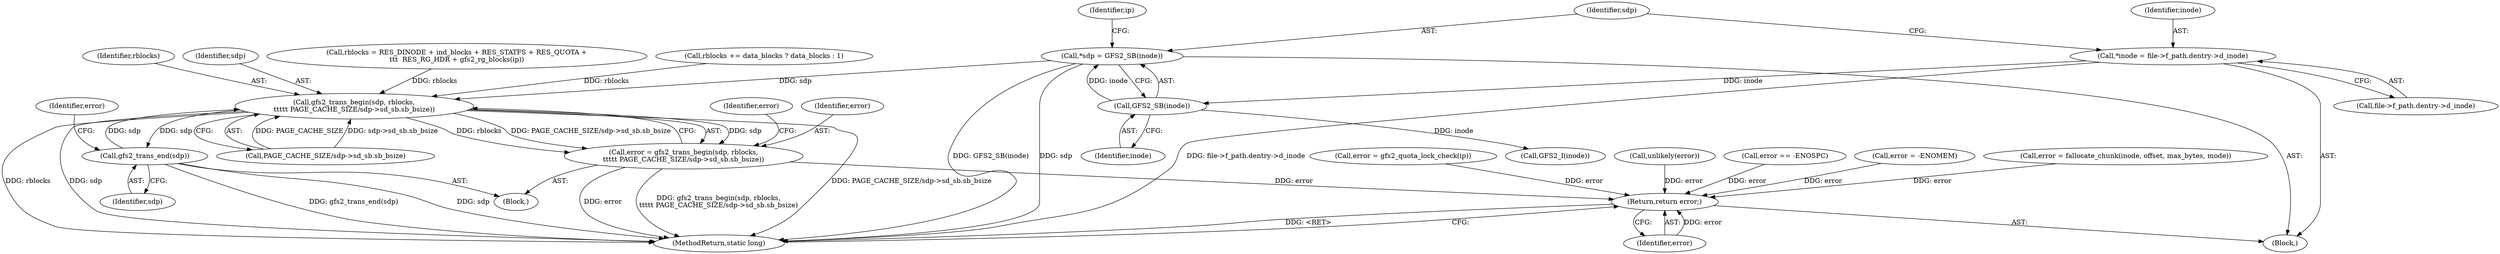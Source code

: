 digraph "0_linux_64dd153c83743af81f20924c6343652d731eeecb_2@pointer" {
"1000118" [label="(Call,*sdp = GFS2_SB(inode))"];
"1000120" [label="(Call,GFS2_SB(inode))"];
"1000108" [label="(Call,*inode = file->f_path.dentry->d_inode)"];
"1000385" [label="(Call,gfs2_trans_begin(sdp, rblocks,\n\t\t\t\t\t PAGE_CACHE_SIZE/sdp->sd_sb.sb_bsize))"];
"1000383" [label="(Call,error = gfs2_trans_begin(sdp, rblocks,\n\t\t\t\t\t PAGE_CACHE_SIZE/sdp->sd_sb.sb_bsize))"];
"1000444" [label="(Return,return error;)"];
"1000405" [label="(Call,gfs2_trans_end(sdp))"];
"1000106" [label="(Block,)"];
"1000377" [label="(Call,rblocks += data_blocks ? data_blocks : 1)"];
"1000445" [label="(Identifier,error)"];
"1000310" [label="(Call,error == -ENOSPC)"];
"1000383" [label="(Call,error = gfs2_trans_begin(sdp, rblocks,\n\t\t\t\t\t PAGE_CACHE_SIZE/sdp->sd_sb.sb_bsize))"];
"1000388" [label="(Call,PAGE_CACHE_SIZE/sdp->sd_sb.sb_bsize)"];
"1000274" [label="(Call,error = -ENOMEM)"];
"1000118" [label="(Call,*sdp = GFS2_SB(inode))"];
"1000446" [label="(MethodReturn,static long)"];
"1000125" [label="(Call,GFS2_I(inode))"];
"1000119" [label="(Identifier,sdp)"];
"1000387" [label="(Identifier,rblocks)"];
"1000444" [label="(Return,return error;)"];
"1000385" [label="(Call,gfs2_trans_begin(sdp, rblocks,\n\t\t\t\t\t PAGE_CACHE_SIZE/sdp->sd_sb.sb_bsize))"];
"1000108" [label="(Call,*inode = file->f_path.dentry->d_inode)"];
"1000386" [label="(Identifier,sdp)"];
"1000398" [label="(Call,error = fallocate_chunk(inode, offset, max_bytes, mode))"];
"1000279" [label="(Call,error = gfs2_quota_lock_check(ip))"];
"1000408" [label="(Identifier,error)"];
"1000109" [label="(Identifier,inode)"];
"1000110" [label="(Call,file->f_path.dentry->d_inode)"];
"1000244" [label="(Call,unlikely(error))"];
"1000406" [label="(Identifier,sdp)"];
"1000396" [label="(Identifier,error)"];
"1000121" [label="(Identifier,inode)"];
"1000360" [label="(Call,rblocks = RES_DINODE + ind_blocks + RES_STATFS + RES_QUOTA +\n\t\t\t  RES_RG_HDR + gfs2_rg_blocks(ip))"];
"1000384" [label="(Identifier,error)"];
"1000405" [label="(Call,gfs2_trans_end(sdp))"];
"1000124" [label="(Identifier,ip)"];
"1000120" [label="(Call,GFS2_SB(inode))"];
"1000258" [label="(Block,)"];
"1000118" -> "1000106"  [label="AST: "];
"1000118" -> "1000120"  [label="CFG: "];
"1000119" -> "1000118"  [label="AST: "];
"1000120" -> "1000118"  [label="AST: "];
"1000124" -> "1000118"  [label="CFG: "];
"1000118" -> "1000446"  [label="DDG: GFS2_SB(inode)"];
"1000118" -> "1000446"  [label="DDG: sdp"];
"1000120" -> "1000118"  [label="DDG: inode"];
"1000118" -> "1000385"  [label="DDG: sdp"];
"1000120" -> "1000121"  [label="CFG: "];
"1000121" -> "1000120"  [label="AST: "];
"1000108" -> "1000120"  [label="DDG: inode"];
"1000120" -> "1000125"  [label="DDG: inode"];
"1000108" -> "1000106"  [label="AST: "];
"1000108" -> "1000110"  [label="CFG: "];
"1000109" -> "1000108"  [label="AST: "];
"1000110" -> "1000108"  [label="AST: "];
"1000119" -> "1000108"  [label="CFG: "];
"1000108" -> "1000446"  [label="DDG: file->f_path.dentry->d_inode"];
"1000385" -> "1000383"  [label="AST: "];
"1000385" -> "1000388"  [label="CFG: "];
"1000386" -> "1000385"  [label="AST: "];
"1000387" -> "1000385"  [label="AST: "];
"1000388" -> "1000385"  [label="AST: "];
"1000383" -> "1000385"  [label="CFG: "];
"1000385" -> "1000446"  [label="DDG: PAGE_CACHE_SIZE/sdp->sd_sb.sb_bsize"];
"1000385" -> "1000446"  [label="DDG: rblocks"];
"1000385" -> "1000446"  [label="DDG: sdp"];
"1000385" -> "1000383"  [label="DDG: sdp"];
"1000385" -> "1000383"  [label="DDG: rblocks"];
"1000385" -> "1000383"  [label="DDG: PAGE_CACHE_SIZE/sdp->sd_sb.sb_bsize"];
"1000405" -> "1000385"  [label="DDG: sdp"];
"1000360" -> "1000385"  [label="DDG: rblocks"];
"1000377" -> "1000385"  [label="DDG: rblocks"];
"1000388" -> "1000385"  [label="DDG: PAGE_CACHE_SIZE"];
"1000388" -> "1000385"  [label="DDG: sdp->sd_sb.sb_bsize"];
"1000385" -> "1000405"  [label="DDG: sdp"];
"1000383" -> "1000258"  [label="AST: "];
"1000384" -> "1000383"  [label="AST: "];
"1000396" -> "1000383"  [label="CFG: "];
"1000383" -> "1000446"  [label="DDG: error"];
"1000383" -> "1000446"  [label="DDG: gfs2_trans_begin(sdp, rblocks,\n\t\t\t\t\t PAGE_CACHE_SIZE/sdp->sd_sb.sb_bsize)"];
"1000383" -> "1000444"  [label="DDG: error"];
"1000444" -> "1000106"  [label="AST: "];
"1000444" -> "1000445"  [label="CFG: "];
"1000445" -> "1000444"  [label="AST: "];
"1000446" -> "1000444"  [label="CFG: "];
"1000444" -> "1000446"  [label="DDG: <RET>"];
"1000445" -> "1000444"  [label="DDG: error"];
"1000274" -> "1000444"  [label="DDG: error"];
"1000310" -> "1000444"  [label="DDG: error"];
"1000244" -> "1000444"  [label="DDG: error"];
"1000398" -> "1000444"  [label="DDG: error"];
"1000279" -> "1000444"  [label="DDG: error"];
"1000405" -> "1000258"  [label="AST: "];
"1000405" -> "1000406"  [label="CFG: "];
"1000406" -> "1000405"  [label="AST: "];
"1000408" -> "1000405"  [label="CFG: "];
"1000405" -> "1000446"  [label="DDG: gfs2_trans_end(sdp)"];
"1000405" -> "1000446"  [label="DDG: sdp"];
}
